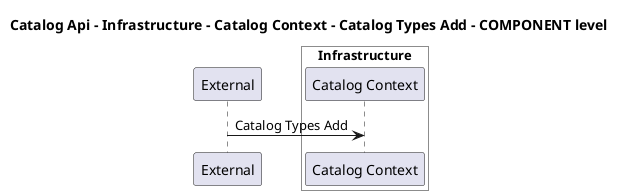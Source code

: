 @startuml

title Catalog Api - Infrastructure - Catalog Context - Catalog Types Add - COMPONENT level

participant "External" as C4InterFlow.SoftwareSystems.ExternalSystem

box "Catalog Api" #White
    
box "Infrastructure" #White
    participant "Catalog Context" as dotnet.eShop.Architecture.SoftwareSystems.CatalogApi.Containers.Infrastructure.Components.CatalogContext
end box

end box


C4InterFlow.SoftwareSystems.ExternalSystem -> dotnet.eShop.Architecture.SoftwareSystems.CatalogApi.Containers.Infrastructure.Components.CatalogContext : Catalog Types Add


@enduml
